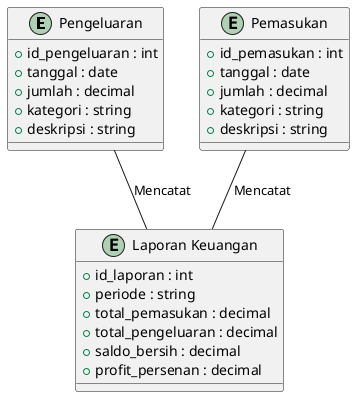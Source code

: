 @startuml
entity "Pengeluaran" as Pengeluaran {
  +id_pengeluaran : int
  +tanggal : date
  +jumlah : decimal
  +kategori : string
  +deskripsi : string
}

entity "Pemasukan" as Pemasukan {
  +id_pemasukan : int
  +tanggal : date
  +jumlah : decimal
  +kategori : string
  +deskripsi : string
}

entity "Laporan Keuangan" as LaporanKeuangan {
  +id_laporan : int
  +periode : string
  +total_pemasukan : decimal
  +total_pengeluaran : decimal
  +saldo_bersih : decimal
  +profit_persenan : decimal
}

Pengeluaran -- LaporanKeuangan : "Mencatat"
Pemasukan -- LaporanKeuangan : "Mencatat"
@enduml
